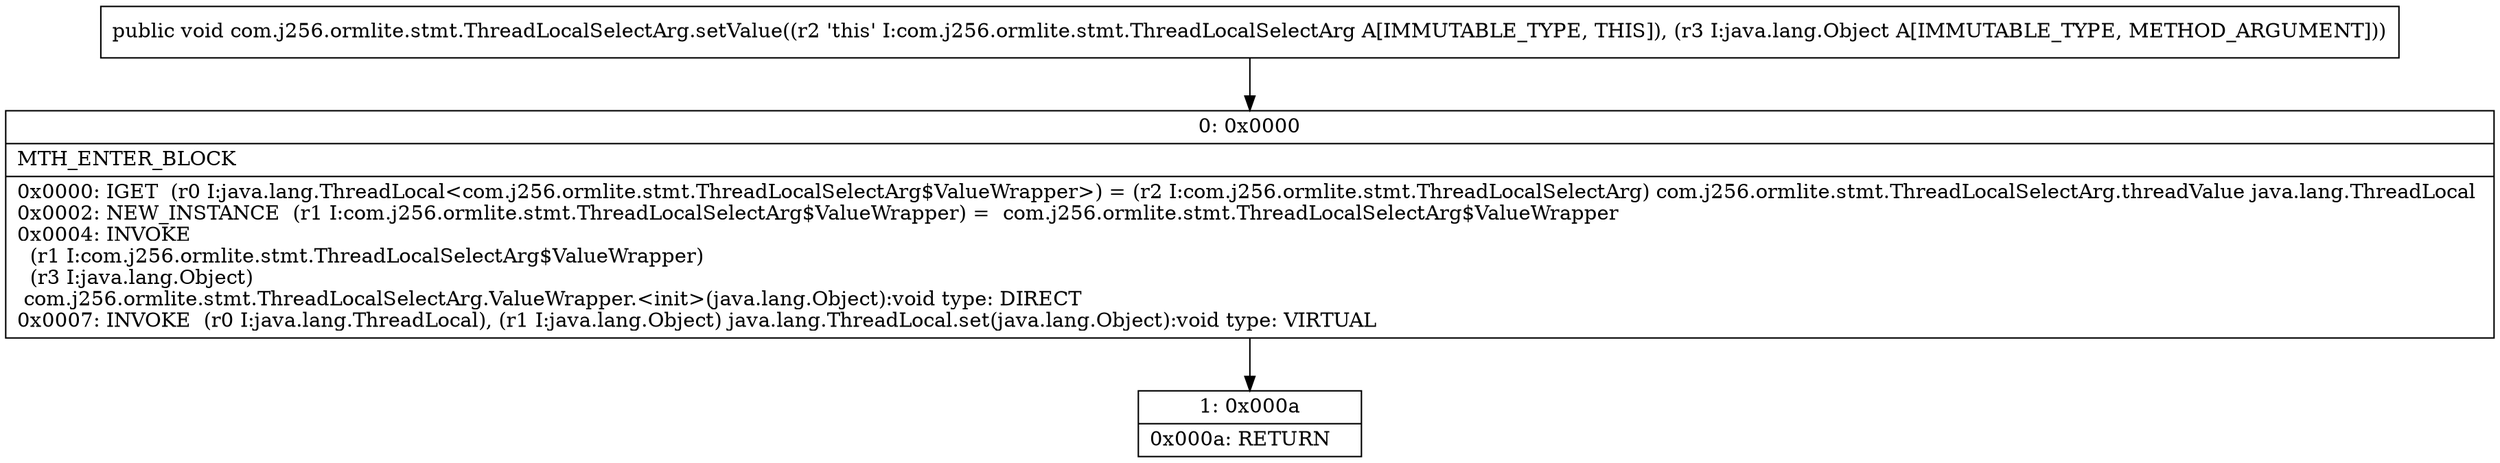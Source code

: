 digraph "CFG forcom.j256.ormlite.stmt.ThreadLocalSelectArg.setValue(Ljava\/lang\/Object;)V" {
Node_0 [shape=record,label="{0\:\ 0x0000|MTH_ENTER_BLOCK\l|0x0000: IGET  (r0 I:java.lang.ThreadLocal\<com.j256.ormlite.stmt.ThreadLocalSelectArg$ValueWrapper\>) = (r2 I:com.j256.ormlite.stmt.ThreadLocalSelectArg) com.j256.ormlite.stmt.ThreadLocalSelectArg.threadValue java.lang.ThreadLocal \l0x0002: NEW_INSTANCE  (r1 I:com.j256.ormlite.stmt.ThreadLocalSelectArg$ValueWrapper) =  com.j256.ormlite.stmt.ThreadLocalSelectArg$ValueWrapper \l0x0004: INVOKE  \l  (r1 I:com.j256.ormlite.stmt.ThreadLocalSelectArg$ValueWrapper)\l  (r3 I:java.lang.Object)\l com.j256.ormlite.stmt.ThreadLocalSelectArg.ValueWrapper.\<init\>(java.lang.Object):void type: DIRECT \l0x0007: INVOKE  (r0 I:java.lang.ThreadLocal), (r1 I:java.lang.Object) java.lang.ThreadLocal.set(java.lang.Object):void type: VIRTUAL \l}"];
Node_1 [shape=record,label="{1\:\ 0x000a|0x000a: RETURN   \l}"];
MethodNode[shape=record,label="{public void com.j256.ormlite.stmt.ThreadLocalSelectArg.setValue((r2 'this' I:com.j256.ormlite.stmt.ThreadLocalSelectArg A[IMMUTABLE_TYPE, THIS]), (r3 I:java.lang.Object A[IMMUTABLE_TYPE, METHOD_ARGUMENT])) }"];
MethodNode -> Node_0;
Node_0 -> Node_1;
}

